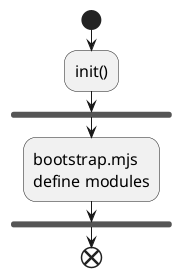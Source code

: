 @startuml
skinparam monochrome true
skinparam shadowing false
skinparam defaultFontName "Barlow Condensed Semibold"
skinparam defaultFontSize 16

start
:init();
fork
:bootstrap.mjs
define modules;
forkend
end

@enduml